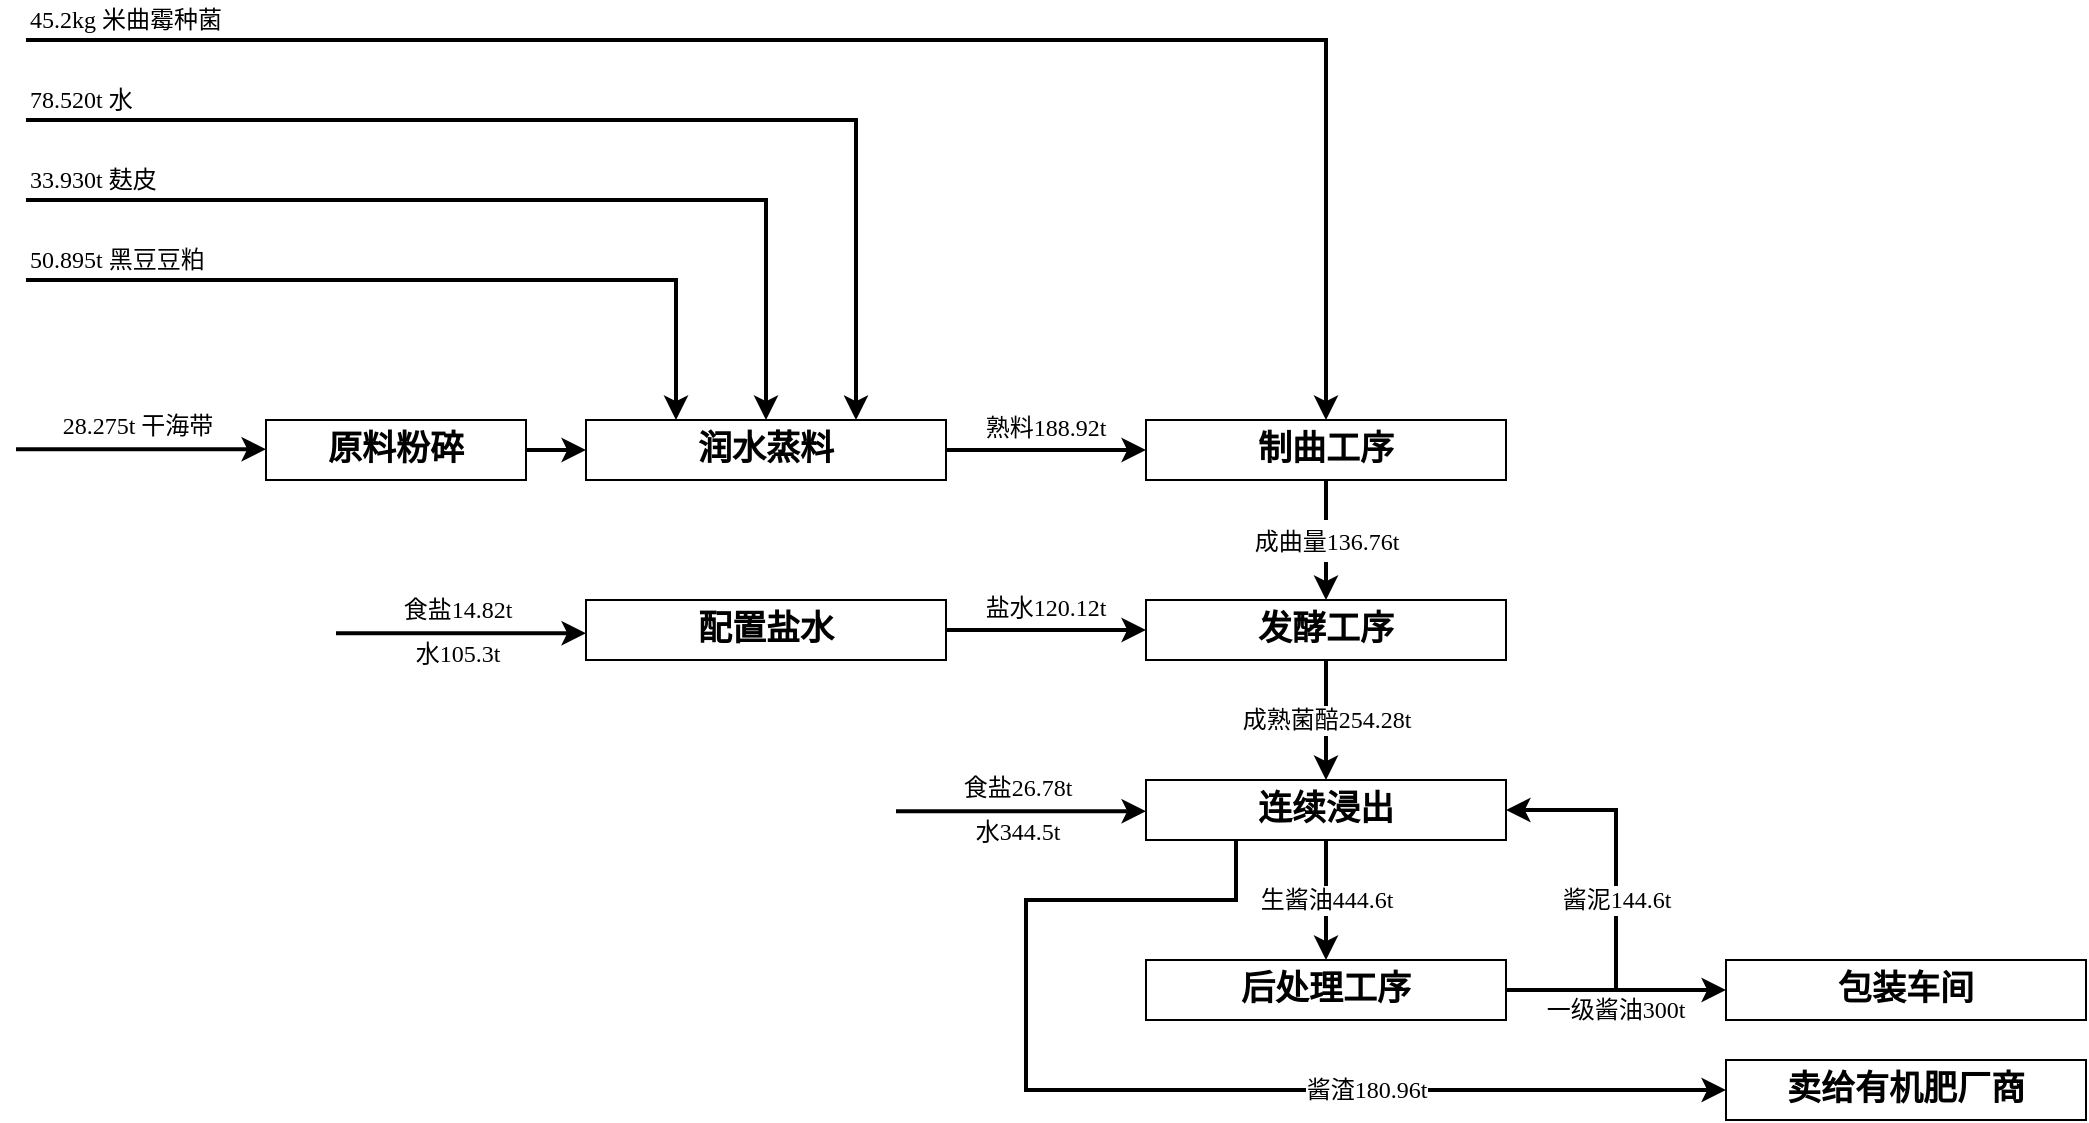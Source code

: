 <mxfile version="20.4.0" type="github">
  <diagram id="1ZSwXiSNdYYqJziJmsc9" name="Page-1">
    <mxGraphModel dx="1002" dy="674" grid="1" gridSize="10" guides="1" tooltips="1" connect="1" arrows="1" fold="1" page="1" pageScale="1" pageWidth="1169" pageHeight="827" math="0" shadow="0">
      <root>
        <mxCell id="0" />
        <mxCell id="1" parent="0" />
        <mxCell id="7I6LDp2iSFCCw0TSjybL-17" value="" style="edgeStyle=orthogonalEdgeStyle;rounded=0;orthogonalLoop=1;jettySize=auto;html=1;strokeWidth=2;fontFamily=Noto Sans Simplified Chinese;fontSource=https%3A%2F%2Ffonts.googleapis.com%2Fcss%3Ffamily%3DNoto%2BSans%2BSimplified%2BChinese;fontSize=17;" edge="1" parent="1" source="7I6LDp2iSFCCw0TSjybL-1" target="7I6LDp2iSFCCw0TSjybL-16">
          <mxGeometry relative="1" as="geometry" />
        </mxCell>
        <mxCell id="7I6LDp2iSFCCw0TSjybL-1" value="&lt;b&gt;&lt;font style=&quot;font-size: 17px;&quot;&gt;润水蒸料&lt;/font&gt;&lt;/b&gt;" style="rounded=0;whiteSpace=wrap;html=1;fontFamily=Noto Sans Simplified Chinese;fontSource=https%3A%2F%2Ffonts.googleapis.com%2Fcss%3Ffamily%3DNoto%2BSans%2BSimplified%2BChinese;" vertex="1" parent="1">
          <mxGeometry x="300" y="270" width="180" height="30" as="geometry" />
        </mxCell>
        <mxCell id="7I6LDp2iSFCCw0TSjybL-3" value="" style="endArrow=classic;html=1;rounded=0;entryX=0.75;entryY=0;entryDx=0;entryDy=0;strokeWidth=2;fontFamily=Noto Sans Simplified Chinese;fontSource=https%3A%2F%2Ffonts.googleapis.com%2Fcss%3Ffamily%3DNoto%2BSans%2BSimplified%2BChinese;" edge="1" parent="1" target="7I6LDp2iSFCCw0TSjybL-1">
          <mxGeometry width="50" height="50" relative="1" as="geometry">
            <mxPoint x="20" y="120" as="sourcePoint" />
            <mxPoint x="420" y="160" as="targetPoint" />
            <Array as="points">
              <mxPoint x="435" y="120" />
            </Array>
          </mxGeometry>
        </mxCell>
        <mxCell id="7I6LDp2iSFCCw0TSjybL-5" value="" style="endArrow=classic;html=1;rounded=0;entryX=0.5;entryY=0;entryDx=0;entryDy=0;strokeWidth=2;fontFamily=Noto Sans Simplified Chinese;fontSource=https%3A%2F%2Ffonts.googleapis.com%2Fcss%3Ffamily%3DNoto%2BSans%2BSimplified%2BChinese;" edge="1" parent="1" target="7I6LDp2iSFCCw0TSjybL-1">
          <mxGeometry width="50" height="50" relative="1" as="geometry">
            <mxPoint x="20" y="160" as="sourcePoint" />
            <mxPoint x="442.5" y="290" as="targetPoint" />
            <Array as="points">
              <mxPoint x="390" y="160" />
            </Array>
          </mxGeometry>
        </mxCell>
        <mxCell id="7I6LDp2iSFCCw0TSjybL-6" value="" style="endArrow=classic;html=1;rounded=0;entryX=0.25;entryY=0;entryDx=0;entryDy=0;strokeWidth=2;fontFamily=Noto Sans Simplified Chinese;fontSource=https%3A%2F%2Ffonts.googleapis.com%2Fcss%3Ffamily%3DNoto%2BSans%2BSimplified%2BChinese;" edge="1" parent="1" target="7I6LDp2iSFCCw0TSjybL-1">
          <mxGeometry width="50" height="50" relative="1" as="geometry">
            <mxPoint x="20" y="200" as="sourcePoint" />
            <mxPoint x="375" y="310" as="targetPoint" />
            <Array as="points">
              <mxPoint x="345" y="200" />
            </Array>
          </mxGeometry>
        </mxCell>
        <mxCell id="7I6LDp2iSFCCw0TSjybL-7" value="50.895t 黑豆豆粕" style="text;html=1;strokeColor=none;fillColor=none;align=left;verticalAlign=middle;whiteSpace=wrap;rounded=0;fontFamily=Noto Sans Simplified Chinese;fontSource=https%3A%2F%2Ffonts.googleapis.com%2Fcss%3Ffamily%3DNoto%2BSans%2BSimplified%2BChinese;" vertex="1" parent="1">
          <mxGeometry x="20" y="180" width="120" height="20" as="geometry" />
        </mxCell>
        <mxCell id="7I6LDp2iSFCCw0TSjybL-8" value="33.930t 麸皮" style="text;html=1;strokeColor=none;fillColor=none;align=left;verticalAlign=middle;whiteSpace=wrap;rounded=0;fontFamily=Noto Sans Simplified Chinese;fontSource=https%3A%2F%2Ffonts.googleapis.com%2Fcss%3Ffamily%3DNoto%2BSans%2BSimplified%2BChinese;" vertex="1" parent="1">
          <mxGeometry x="20" y="140" width="120" height="20" as="geometry" />
        </mxCell>
        <mxCell id="7I6LDp2iSFCCw0TSjybL-9" value="78.520t 水" style="text;html=1;strokeColor=none;fillColor=none;align=left;verticalAlign=middle;whiteSpace=wrap;rounded=0;fontFamily=Noto Sans Simplified Chinese;fontSource=https%3A%2F%2Ffonts.googleapis.com%2Fcss%3Ffamily%3DNoto%2BSans%2BSimplified%2BChinese;" vertex="1" parent="1">
          <mxGeometry x="20" y="100" width="120" height="20" as="geometry" />
        </mxCell>
        <mxCell id="7I6LDp2iSFCCw0TSjybL-11" value="" style="edgeStyle=orthogonalEdgeStyle;rounded=0;orthogonalLoop=1;jettySize=auto;html=1;strokeWidth=2;fontFamily=Noto Sans Simplified Chinese;fontSource=https%3A%2F%2Ffonts.googleapis.com%2Fcss%3Ffamily%3DNoto%2BSans%2BSimplified%2BChinese;fontSize=17;" edge="1" parent="1" source="7I6LDp2iSFCCw0TSjybL-10" target="7I6LDp2iSFCCw0TSjybL-1">
          <mxGeometry relative="1" as="geometry" />
        </mxCell>
        <mxCell id="7I6LDp2iSFCCw0TSjybL-10" value="&lt;span style=&quot;font-size: 17px;&quot;&gt;&lt;b&gt;原料粉碎&lt;/b&gt;&lt;/span&gt;" style="rounded=0;whiteSpace=wrap;html=1;fontFamily=Noto Sans Simplified Chinese;fontSource=https%3A%2F%2Ffonts.googleapis.com%2Fcss%3Ffamily%3DNoto%2BSans%2BSimplified%2BChinese;" vertex="1" parent="1">
          <mxGeometry x="140" y="270" width="130" height="30" as="geometry" />
        </mxCell>
        <mxCell id="7I6LDp2iSFCCw0TSjybL-14" value="" style="endArrow=classic;html=1;rounded=0;strokeWidth=2;fontFamily=Noto Sans Simplified Chinese;fontSource=https%3A%2F%2Ffonts.googleapis.com%2Fcss%3Ffamily%3DNoto%2BSans%2BSimplified%2BChinese;" edge="1" parent="1">
          <mxGeometry width="50" height="50" relative="1" as="geometry">
            <mxPoint x="15" y="284.58" as="sourcePoint" />
            <mxPoint x="140" y="284.58" as="targetPoint" />
            <Array as="points" />
          </mxGeometry>
        </mxCell>
        <mxCell id="7I6LDp2iSFCCw0TSjybL-15" value="28.275t 干海带" style="text;html=1;strokeColor=none;fillColor=none;align=center;verticalAlign=middle;whiteSpace=wrap;rounded=0;fontFamily=Noto Sans Simplified Chinese;fontSource=https%3A%2F%2Ffonts.googleapis.com%2Fcss%3Ffamily%3DNoto%2BSans%2BSimplified%2BChinese;movable=0;resizable=0;rotatable=0;deletable=0;editable=0;connectable=0;" vertex="1" parent="1">
          <mxGeometry x="16" y="263" width="120" height="20" as="geometry" />
        </mxCell>
        <mxCell id="7I6LDp2iSFCCw0TSjybL-24" value="&lt;font style=&quot;font-size: 12px;&quot;&gt;成曲量136.76t&lt;/font&gt;" style="edgeStyle=orthogonalEdgeStyle;rounded=0;orthogonalLoop=1;jettySize=auto;html=1;strokeWidth=2;fontFamily=Noto Sans Simplified Chinese;fontSource=https%3A%2F%2Ffonts.googleapis.com%2Fcss%3Ffamily%3DNoto%2BSans%2BSimplified%2BChinese;fontSize=17;" edge="1" parent="1" source="7I6LDp2iSFCCw0TSjybL-16" target="7I6LDp2iSFCCw0TSjybL-22">
          <mxGeometry relative="1" as="geometry" />
        </mxCell>
        <mxCell id="7I6LDp2iSFCCw0TSjybL-16" value="&lt;span style=&quot;font-size: 17px;&quot;&gt;&lt;b&gt;制曲工序&lt;/b&gt;&lt;/span&gt;" style="rounded=0;whiteSpace=wrap;html=1;fontFamily=Noto Sans Simplified Chinese;fontSource=https%3A%2F%2Ffonts.googleapis.com%2Fcss%3Ffamily%3DNoto%2BSans%2BSimplified%2BChinese;" vertex="1" parent="1">
          <mxGeometry x="580" y="270" width="180" height="30" as="geometry" />
        </mxCell>
        <mxCell id="7I6LDp2iSFCCw0TSjybL-19" value="熟料188.92t" style="text;html=1;strokeColor=none;fillColor=none;align=center;verticalAlign=middle;whiteSpace=wrap;rounded=0;fontFamily=Noto Sans Simplified Chinese;fontSource=https%3A%2F%2Ffonts.googleapis.com%2Fcss%3Ffamily%3DNoto%2BSans%2BSimplified%2BChinese;" vertex="1" parent="1">
          <mxGeometry x="480" y="264" width="100" height="20" as="geometry" />
        </mxCell>
        <mxCell id="7I6LDp2iSFCCw0TSjybL-20" value="" style="endArrow=classic;html=1;rounded=0;strokeWidth=2;fontFamily=Noto Sans Simplified Chinese;fontSource=https%3A%2F%2Ffonts.googleapis.com%2Fcss%3Ffamily%3DNoto%2BSans%2BSimplified%2BChinese;" edge="1" parent="1" target="7I6LDp2iSFCCw0TSjybL-16">
          <mxGeometry width="50" height="50" relative="1" as="geometry">
            <mxPoint x="20" y="80" as="sourcePoint" />
            <mxPoint x="675" y="220" as="targetPoint" />
            <Array as="points">
              <mxPoint x="670" y="80" />
            </Array>
          </mxGeometry>
        </mxCell>
        <mxCell id="7I6LDp2iSFCCw0TSjybL-21" value="45.2kg 米曲霉种菌" style="text;html=1;strokeColor=none;fillColor=none;align=left;verticalAlign=middle;whiteSpace=wrap;rounded=0;fontFamily=Noto Sans Simplified Chinese;fontSource=https%3A%2F%2Ffonts.googleapis.com%2Fcss%3Ffamily%3DNoto%2BSans%2BSimplified%2BChinese;" vertex="1" parent="1">
          <mxGeometry x="20" y="60" width="120" height="20" as="geometry" />
        </mxCell>
        <mxCell id="7I6LDp2iSFCCw0TSjybL-35" value="成熟菌醅254.28t" style="edgeStyle=orthogonalEdgeStyle;rounded=0;orthogonalLoop=1;jettySize=auto;html=1;strokeWidth=2;fontFamily=Noto Sans Simplified Chinese;fontSource=https%3A%2F%2Ffonts.googleapis.com%2Fcss%3Ffamily%3DNoto%2BSans%2BSimplified%2BChinese;fontSize=12;" edge="1" parent="1" source="7I6LDp2iSFCCw0TSjybL-22" target="7I6LDp2iSFCCw0TSjybL-34">
          <mxGeometry relative="1" as="geometry" />
        </mxCell>
        <mxCell id="7I6LDp2iSFCCw0TSjybL-22" value="&lt;span style=&quot;font-size: 17px;&quot;&gt;&lt;b&gt;发酵工序&lt;/b&gt;&lt;/span&gt;" style="rounded=0;whiteSpace=wrap;html=1;fontFamily=Noto Sans Simplified Chinese;fontSource=https%3A%2F%2Ffonts.googleapis.com%2Fcss%3Ffamily%3DNoto%2BSans%2BSimplified%2BChinese;" vertex="1" parent="1">
          <mxGeometry x="580" y="360" width="180" height="30" as="geometry" />
        </mxCell>
        <mxCell id="7I6LDp2iSFCCw0TSjybL-32" value="" style="edgeStyle=orthogonalEdgeStyle;rounded=0;orthogonalLoop=1;jettySize=auto;html=1;strokeWidth=2;fontFamily=Noto Sans Simplified Chinese;fontSource=https%3A%2F%2Ffonts.googleapis.com%2Fcss%3Ffamily%3DNoto%2BSans%2BSimplified%2BChinese;fontSize=17;" edge="1" parent="1" source="7I6LDp2iSFCCw0TSjybL-28" target="7I6LDp2iSFCCw0TSjybL-22">
          <mxGeometry relative="1" as="geometry" />
        </mxCell>
        <mxCell id="7I6LDp2iSFCCw0TSjybL-28" value="&lt;b&gt;&lt;font style=&quot;font-size: 17px;&quot;&gt;配置盐水&lt;/font&gt;&lt;/b&gt;" style="rounded=0;whiteSpace=wrap;html=1;fontFamily=Noto Sans Simplified Chinese;fontSource=https%3A%2F%2Ffonts.googleapis.com%2Fcss%3Ffamily%3DNoto%2BSans%2BSimplified%2BChinese;" vertex="1" parent="1">
          <mxGeometry x="300" y="360" width="180" height="30" as="geometry" />
        </mxCell>
        <mxCell id="7I6LDp2iSFCCw0TSjybL-29" value="" style="endArrow=classic;html=1;rounded=0;strokeWidth=2;fontFamily=Noto Sans Simplified Chinese;fontSource=https%3A%2F%2Ffonts.googleapis.com%2Fcss%3Ffamily%3DNoto%2BSans%2BSimplified%2BChinese;" edge="1" parent="1">
          <mxGeometry width="50" height="50" relative="1" as="geometry">
            <mxPoint x="175" y="376.58" as="sourcePoint" />
            <mxPoint x="300" y="376.58" as="targetPoint" />
            <Array as="points" />
          </mxGeometry>
        </mxCell>
        <mxCell id="7I6LDp2iSFCCw0TSjybL-30" value="食盐14.82t" style="text;html=1;strokeColor=none;fillColor=none;align=center;verticalAlign=middle;whiteSpace=wrap;rounded=0;fontFamily=Noto Sans Simplified Chinese;fontSource=https%3A%2F%2Ffonts.googleapis.com%2Fcss%3Ffamily%3DNoto%2BSans%2BSimplified%2BChinese;" vertex="1" parent="1">
          <mxGeometry x="176" y="355" width="120" height="20" as="geometry" />
        </mxCell>
        <mxCell id="7I6LDp2iSFCCw0TSjybL-31" value="水105.3t" style="text;html=1;strokeColor=none;fillColor=none;align=center;verticalAlign=middle;whiteSpace=wrap;rounded=0;fontFamily=Noto Sans Simplified Chinese;fontSource=https%3A%2F%2Ffonts.googleapis.com%2Fcss%3Ffamily%3DNoto%2BSans%2BSimplified%2BChinese;" vertex="1" parent="1">
          <mxGeometry x="176" y="377" width="120" height="20" as="geometry" />
        </mxCell>
        <mxCell id="7I6LDp2iSFCCw0TSjybL-33" value="&lt;span style=&quot;background-color: rgb(255, 255, 255);&quot;&gt;盐水120.12t&lt;/span&gt;" style="text;html=1;strokeColor=none;fillColor=none;align=center;verticalAlign=middle;whiteSpace=wrap;rounded=0;fontFamily=Noto Sans Simplified Chinese;fontSource=https%3A%2F%2Ffonts.googleapis.com%2Fcss%3Ffamily%3DNoto%2BSans%2BSimplified%2BChinese;" vertex="1" parent="1">
          <mxGeometry x="480" y="354" width="100" height="20" as="geometry" />
        </mxCell>
        <mxCell id="7I6LDp2iSFCCw0TSjybL-40" value="生酱油444.6t" style="edgeStyle=orthogonalEdgeStyle;rounded=0;orthogonalLoop=1;jettySize=auto;html=1;strokeWidth=2;fontFamily=Noto Sans Simplified Chinese;fontSource=https%3A%2F%2Ffonts.googleapis.com%2Fcss%3Ffamily%3DNoto%2BSans%2BSimplified%2BChinese;fontSize=12;" edge="1" parent="1" source="7I6LDp2iSFCCw0TSjybL-34" target="7I6LDp2iSFCCw0TSjybL-39">
          <mxGeometry relative="1" as="geometry" />
        </mxCell>
        <mxCell id="7I6LDp2iSFCCw0TSjybL-47" style="edgeStyle=orthogonalEdgeStyle;rounded=0;orthogonalLoop=1;jettySize=auto;html=1;exitX=0.25;exitY=1;exitDx=0;exitDy=0;strokeWidth=2;fontFamily=Noto Sans Simplified Chinese;fontSource=https%3A%2F%2Ffonts.googleapis.com%2Fcss%3Ffamily%3DNoto%2BSans%2BSimplified%2BChinese;fontSize=12;entryX=0;entryY=0.5;entryDx=0;entryDy=0;" edge="1" parent="1" source="7I6LDp2iSFCCw0TSjybL-34" target="7I6LDp2iSFCCw0TSjybL-45">
          <mxGeometry relative="1" as="geometry">
            <mxPoint x="470" y="590" as="targetPoint" />
            <Array as="points">
              <mxPoint x="625" y="510" />
              <mxPoint x="520" y="510" />
              <mxPoint x="520" y="605" />
            </Array>
          </mxGeometry>
        </mxCell>
        <mxCell id="7I6LDp2iSFCCw0TSjybL-48" value="酱渣180.96t" style="edgeLabel;html=1;align=center;verticalAlign=middle;resizable=0;points=[];fontSize=12;fontFamily=Noto Sans Simplified Chinese;" vertex="1" connectable="0" parent="7I6LDp2iSFCCw0TSjybL-47">
          <mxGeometry x="0.324" y="-1" relative="1" as="geometry">
            <mxPoint x="16" y="-1" as="offset" />
          </mxGeometry>
        </mxCell>
        <mxCell id="7I6LDp2iSFCCw0TSjybL-34" value="&lt;span style=&quot;font-size: 17px;&quot;&gt;&lt;b&gt;连续浸出&lt;/b&gt;&lt;/span&gt;" style="rounded=0;whiteSpace=wrap;html=1;fontFamily=Noto Sans Simplified Chinese;fontSource=https%3A%2F%2Ffonts.googleapis.com%2Fcss%3Ffamily%3DNoto%2BSans%2BSimplified%2BChinese;" vertex="1" parent="1">
          <mxGeometry x="580" y="450" width="180" height="30" as="geometry" />
        </mxCell>
        <mxCell id="7I6LDp2iSFCCw0TSjybL-36" value="" style="endArrow=classic;html=1;rounded=0;strokeWidth=2;fontFamily=Noto Sans Simplified Chinese;fontSource=https%3A%2F%2Ffonts.googleapis.com%2Fcss%3Ffamily%3DNoto%2BSans%2BSimplified%2BChinese;" edge="1" parent="1">
          <mxGeometry width="50" height="50" relative="1" as="geometry">
            <mxPoint x="455" y="465.58" as="sourcePoint" />
            <mxPoint x="580" y="465.58" as="targetPoint" />
            <Array as="points" />
          </mxGeometry>
        </mxCell>
        <mxCell id="7I6LDp2iSFCCw0TSjybL-37" value="食盐26.78t" style="text;html=1;strokeColor=none;fillColor=none;align=center;verticalAlign=middle;whiteSpace=wrap;rounded=0;fontFamily=Noto Sans Simplified Chinese;fontSource=https%3A%2F%2Ffonts.googleapis.com%2Fcss%3Ffamily%3DNoto%2BSans%2BSimplified%2BChinese;" vertex="1" parent="1">
          <mxGeometry x="456" y="444" width="120" height="20" as="geometry" />
        </mxCell>
        <mxCell id="7I6LDp2iSFCCw0TSjybL-38" value="水344.5t" style="text;html=1;strokeColor=none;fillColor=none;align=center;verticalAlign=middle;whiteSpace=wrap;rounded=0;fontFamily=Noto Sans Simplified Chinese;fontSource=https%3A%2F%2Ffonts.googleapis.com%2Fcss%3Ffamily%3DNoto%2BSans%2BSimplified%2BChinese;" vertex="1" parent="1">
          <mxGeometry x="456" y="466" width="120" height="20" as="geometry" />
        </mxCell>
        <mxCell id="7I6LDp2iSFCCw0TSjybL-42" value="" style="edgeStyle=orthogonalEdgeStyle;rounded=0;orthogonalLoop=1;jettySize=auto;html=1;strokeWidth=2;fontFamily=Noto Sans Simplified Chinese;fontSource=https%3A%2F%2Ffonts.googleapis.com%2Fcss%3Ffamily%3DNoto%2BSans%2BSimplified%2BChinese;fontSize=12;" edge="1" parent="1" source="7I6LDp2iSFCCw0TSjybL-39" target="7I6LDp2iSFCCw0TSjybL-41">
          <mxGeometry relative="1" as="geometry" />
        </mxCell>
        <mxCell id="7I6LDp2iSFCCw0TSjybL-39" value="&lt;span style=&quot;font-size: 17px;&quot;&gt;&lt;b&gt;后处理工序&lt;/b&gt;&lt;/span&gt;" style="rounded=0;whiteSpace=wrap;html=1;fontFamily=Noto Sans Simplified Chinese;fontSource=https%3A%2F%2Ffonts.googleapis.com%2Fcss%3Ffamily%3DNoto%2BSans%2BSimplified%2BChinese;" vertex="1" parent="1">
          <mxGeometry x="580" y="540" width="180" height="30" as="geometry" />
        </mxCell>
        <mxCell id="7I6LDp2iSFCCw0TSjybL-41" value="&lt;span style=&quot;font-size: 17px;&quot;&gt;&lt;b&gt;包装车间&lt;/b&gt;&lt;/span&gt;" style="rounded=0;whiteSpace=wrap;html=1;fontFamily=Noto Sans Simplified Chinese;fontSource=https%3A%2F%2Ffonts.googleapis.com%2Fcss%3Ffamily%3DNoto%2BSans%2BSimplified%2BChinese;" vertex="1" parent="1">
          <mxGeometry x="870" y="540" width="180" height="30" as="geometry" />
        </mxCell>
        <mxCell id="7I6LDp2iSFCCw0TSjybL-44" value="酱泥144.6t" style="edgeStyle=orthogonalEdgeStyle;rounded=0;orthogonalLoop=1;jettySize=auto;html=1;strokeWidth=2;fontFamily=Noto Sans Simplified Chinese;fontSource=https%3A%2F%2Ffonts.googleapis.com%2Fcss%3Ffamily%3DNoto%2BSans%2BSimplified%2BChinese;fontSize=12;entryX=1;entryY=0.5;entryDx=0;entryDy=0;exitX=0.5;exitY=0;exitDx=0;exitDy=0;" edge="1" parent="1" source="7I6LDp2iSFCCw0TSjybL-43" target="7I6LDp2iSFCCw0TSjybL-34">
          <mxGeometry x="-0.379" relative="1" as="geometry">
            <mxPoint x="815" y="460" as="targetPoint" />
            <Array as="points">
              <mxPoint x="815" y="465" />
            </Array>
            <mxPoint as="offset" />
          </mxGeometry>
        </mxCell>
        <mxCell id="7I6LDp2iSFCCw0TSjybL-43" value="一级酱油300t" style="text;html=1;strokeColor=none;fillColor=none;align=center;verticalAlign=middle;whiteSpace=wrap;rounded=0;fontFamily=Noto Sans Simplified Chinese;fontSource=https%3A%2F%2Ffonts.googleapis.com%2Fcss%3Ffamily%3DNoto%2BSans%2BSimplified%2BChinese;" vertex="1" parent="1">
          <mxGeometry x="765" y="555" width="100" height="20" as="geometry" />
        </mxCell>
        <mxCell id="7I6LDp2iSFCCw0TSjybL-45" value="&lt;span style=&quot;font-size: 17px;&quot;&gt;&lt;b&gt;卖给有机肥厂商&lt;/b&gt;&lt;/span&gt;" style="rounded=0;whiteSpace=wrap;html=1;fontFamily=Noto Sans Simplified Chinese;fontSource=https%3A%2F%2Ffonts.googleapis.com%2Fcss%3Ffamily%3DNoto%2BSans%2BSimplified%2BChinese;" vertex="1" parent="1">
          <mxGeometry x="870" y="590" width="180" height="30" as="geometry" />
        </mxCell>
      </root>
    </mxGraphModel>
  </diagram>
</mxfile>
